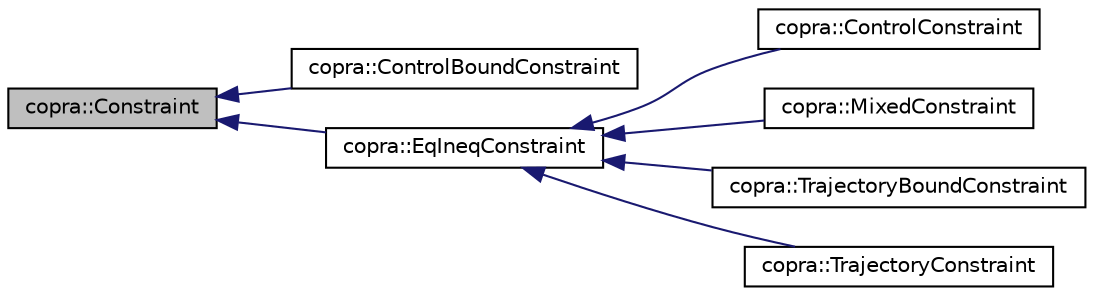 digraph "copra::Constraint"
{
 // LATEX_PDF_SIZE
  edge [fontname="Helvetica",fontsize="10",labelfontname="Helvetica",labelfontsize="10"];
  node [fontname="Helvetica",fontsize="10",shape=record];
  rankdir="LR";
  Node1 [label="copra::Constraint",height=0.2,width=0.4,color="black", fillcolor="grey75", style="filled", fontcolor="black",tooltip="Abstract base class that represents constraints. Any derived class of this one can be added to the MP..."];
  Node1 -> Node2 [dir="back",color="midnightblue",fontsize="10",style="solid",fontname="Helvetica"];
  Node2 [label="copra::ControlBoundConstraint",height=0.2,width=0.4,color="black", fillcolor="white", style="filled",URL="$classcopra_1_1ControlBoundConstraint.html",tooltip="Control Bound constraint. It bounds the optimization ."];
  Node1 -> Node3 [dir="back",color="midnightblue",fontsize="10",style="solid",fontname="Helvetica"];
  Node3 [label="copra::EqIneqConstraint",height=0.2,width=0.4,color="black", fillcolor="white", style="filled",URL="$classcopra_1_1EqIneqConstraint.html",tooltip="Abstract Class for Equality and Inequality constraints. Even if Equality and Inequality constraints a..."];
  Node3 -> Node4 [dir="back",color="midnightblue",fontsize="10",style="solid",fontname="Helvetica"];
  Node4 [label="copra::ControlConstraint",height=0.2,width=0.4,color="black", fillcolor="white", style="filled",URL="$classcopra_1_1ControlConstraint.html",tooltip="Control constraint class. Depending on the parameter 'isInequalityConstraint' during the construction..."];
  Node3 -> Node5 [dir="back",color="midnightblue",fontsize="10",style="solid",fontname="Helvetica"];
  Node5 [label="copra::MixedConstraint",height=0.2,width=0.4,color="black", fillcolor="white", style="filled",URL="$classcopra_1_1MixedConstraint.html",tooltip="Mixed constraint class. Depending on the parameter 'isInequalityConstraint' during the construction i..."];
  Node3 -> Node6 [dir="back",color="midnightblue",fontsize="10",style="solid",fontname="Helvetica"];
  Node6 [label="copra::TrajectoryBoundConstraint",height=0.2,width=0.4,color="black", fillcolor="white", style="filled",URL="$classcopra_1_1TrajectoryBoundConstraint.html",tooltip="Trajectory Bound constraint. Even if it is a bound constraint, the optimization vector is  so this co..."];
  Node3 -> Node7 [dir="back",color="midnightblue",fontsize="10",style="solid",fontname="Helvetica"];
  Node7 [label="copra::TrajectoryConstraint",height=0.2,width=0.4,color="black", fillcolor="white", style="filled",URL="$classcopra_1_1TrajectoryConstraint.html",tooltip="Trajectory constraint class. Depending on the parameter 'isInequalityConstraint' during the construct..."];
}
